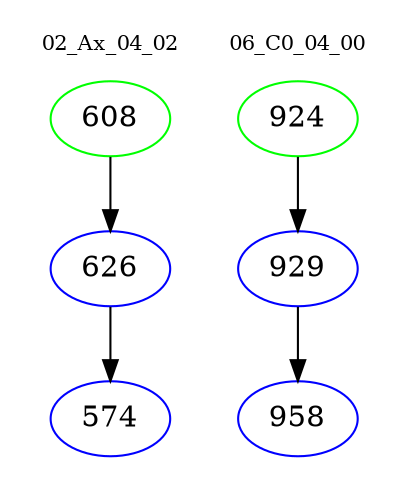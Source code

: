 digraph{
subgraph cluster_0 {
color = white
label = "02_Ax_04_02";
fontsize=10;
T0_608 [label="608", color="green"]
T0_608 -> T0_626 [color="black"]
T0_626 [label="626", color="blue"]
T0_626 -> T0_574 [color="black"]
T0_574 [label="574", color="blue"]
}
subgraph cluster_1 {
color = white
label = "06_C0_04_00";
fontsize=10;
T1_924 [label="924", color="green"]
T1_924 -> T1_929 [color="black"]
T1_929 [label="929", color="blue"]
T1_929 -> T1_958 [color="black"]
T1_958 [label="958", color="blue"]
}
}
